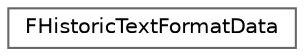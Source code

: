 digraph "Graphical Class Hierarchy"
{
 // INTERACTIVE_SVG=YES
 // LATEX_PDF_SIZE
  bgcolor="transparent";
  edge [fontname=Helvetica,fontsize=10,labelfontname=Helvetica,labelfontsize=10];
  node [fontname=Helvetica,fontsize=10,shape=box,height=0.2,width=0.4];
  rankdir="LR";
  Node0 [id="Node000000",label="FHistoricTextFormatData",height=0.2,width=0.4,color="grey40", fillcolor="white", style="filled",URL="$db/dbe/classFHistoricTextFormatData.html",tooltip="Used to gather information about a historic text format operation."];
}

